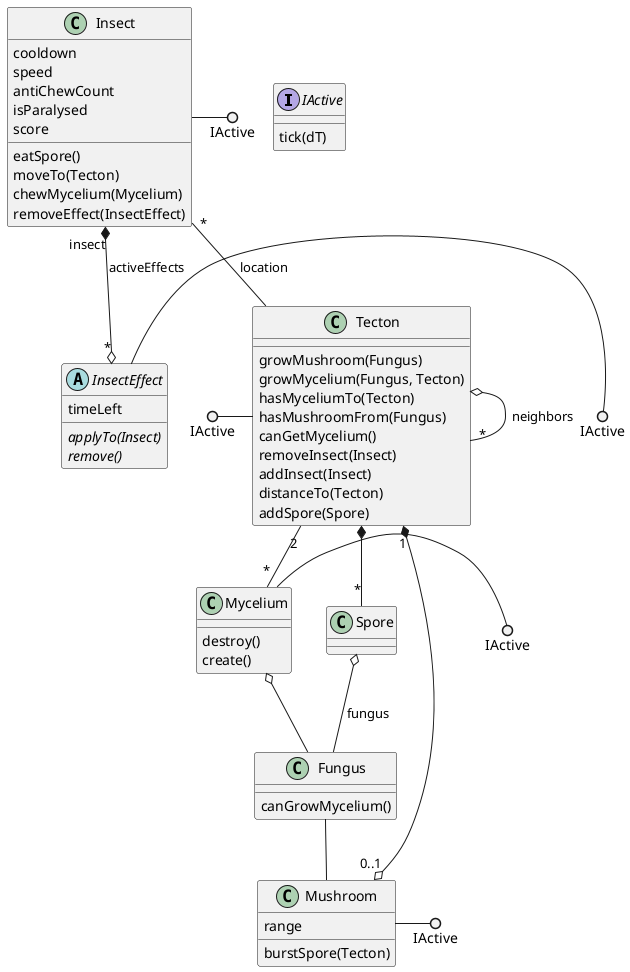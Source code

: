@startuml classes
interface IActive {
    tick(dT)
}

class Tecton {
    growMushroom(Fungus)
    growMycelium(Fungus, Tecton)
    hasMyceliumTo(Tecton)
    hasMushroomFrom(Fungus)
    canGetMycelium()
    removeInsect(Insect)
    addInsect(Insect)
    distanceTo(Tecton)
    addSpore(Spore)
}

together {
    class Fungus {
        canGrowMycelium()
    }
    class Mycelium {
        destroy()
        create()
    }
    class Mushroom {
        burstSpore(Tecton)
        range
    }
    class Spore
}

together {
    class Insect {
        cooldown
        speed
        antiChewCount
        isParalysed
        score
        eatSpore()
        moveTo(Tecton)
        chewMycelium(Mycelium)
        removeEffect(InsectEffect)
    }
    abstract InsectEffect {
        timeLeft
        {abstract} applyTo(Insect)
        {abstract} remove()
    }
}

IActive ()- Tecton
IActive ()- Mushroom
IActive ()- Mycelium
IActive ()- Insect
IActive ()- InsectEffect

Tecton o-- "*" Tecton : neighbors
Tecton "2" -- "*" Mycelium
Tecton *-- "*" Spore
Tecton "1" *--o "0..1" Mushroom

Mycelium o-- Fungus

Insect "insect" *--o "*" InsectEffect : activeEffects
Insect "*" -- Tecton : location

Spore o-- Fungus : fungus

Fungus -- Mushroom
@enduml